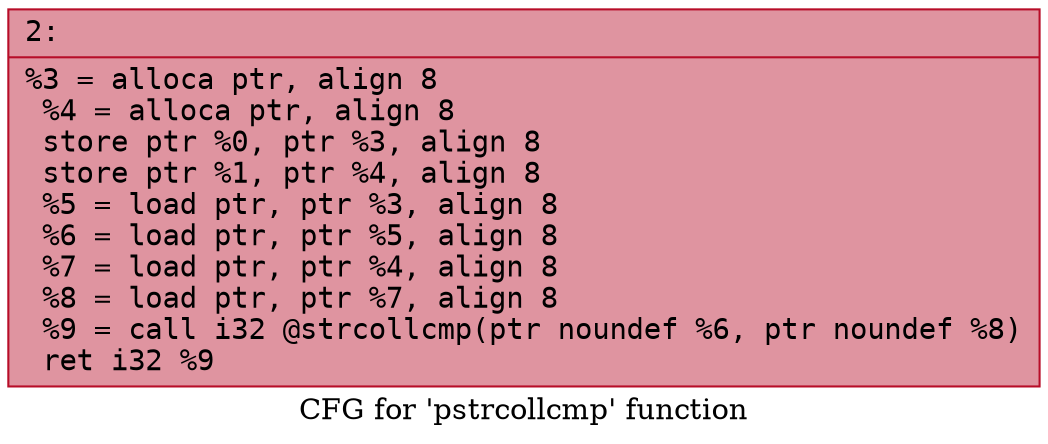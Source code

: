 digraph "CFG for 'pstrcollcmp' function" {
	label="CFG for 'pstrcollcmp' function";

	Node0x600003cf6bc0 [shape=record,color="#b70d28ff", style=filled, fillcolor="#b70d2870" fontname="Courier",label="{2:\l|  %3 = alloca ptr, align 8\l  %4 = alloca ptr, align 8\l  store ptr %0, ptr %3, align 8\l  store ptr %1, ptr %4, align 8\l  %5 = load ptr, ptr %3, align 8\l  %6 = load ptr, ptr %5, align 8\l  %7 = load ptr, ptr %4, align 8\l  %8 = load ptr, ptr %7, align 8\l  %9 = call i32 @strcollcmp(ptr noundef %6, ptr noundef %8)\l  ret i32 %9\l}"];
}
